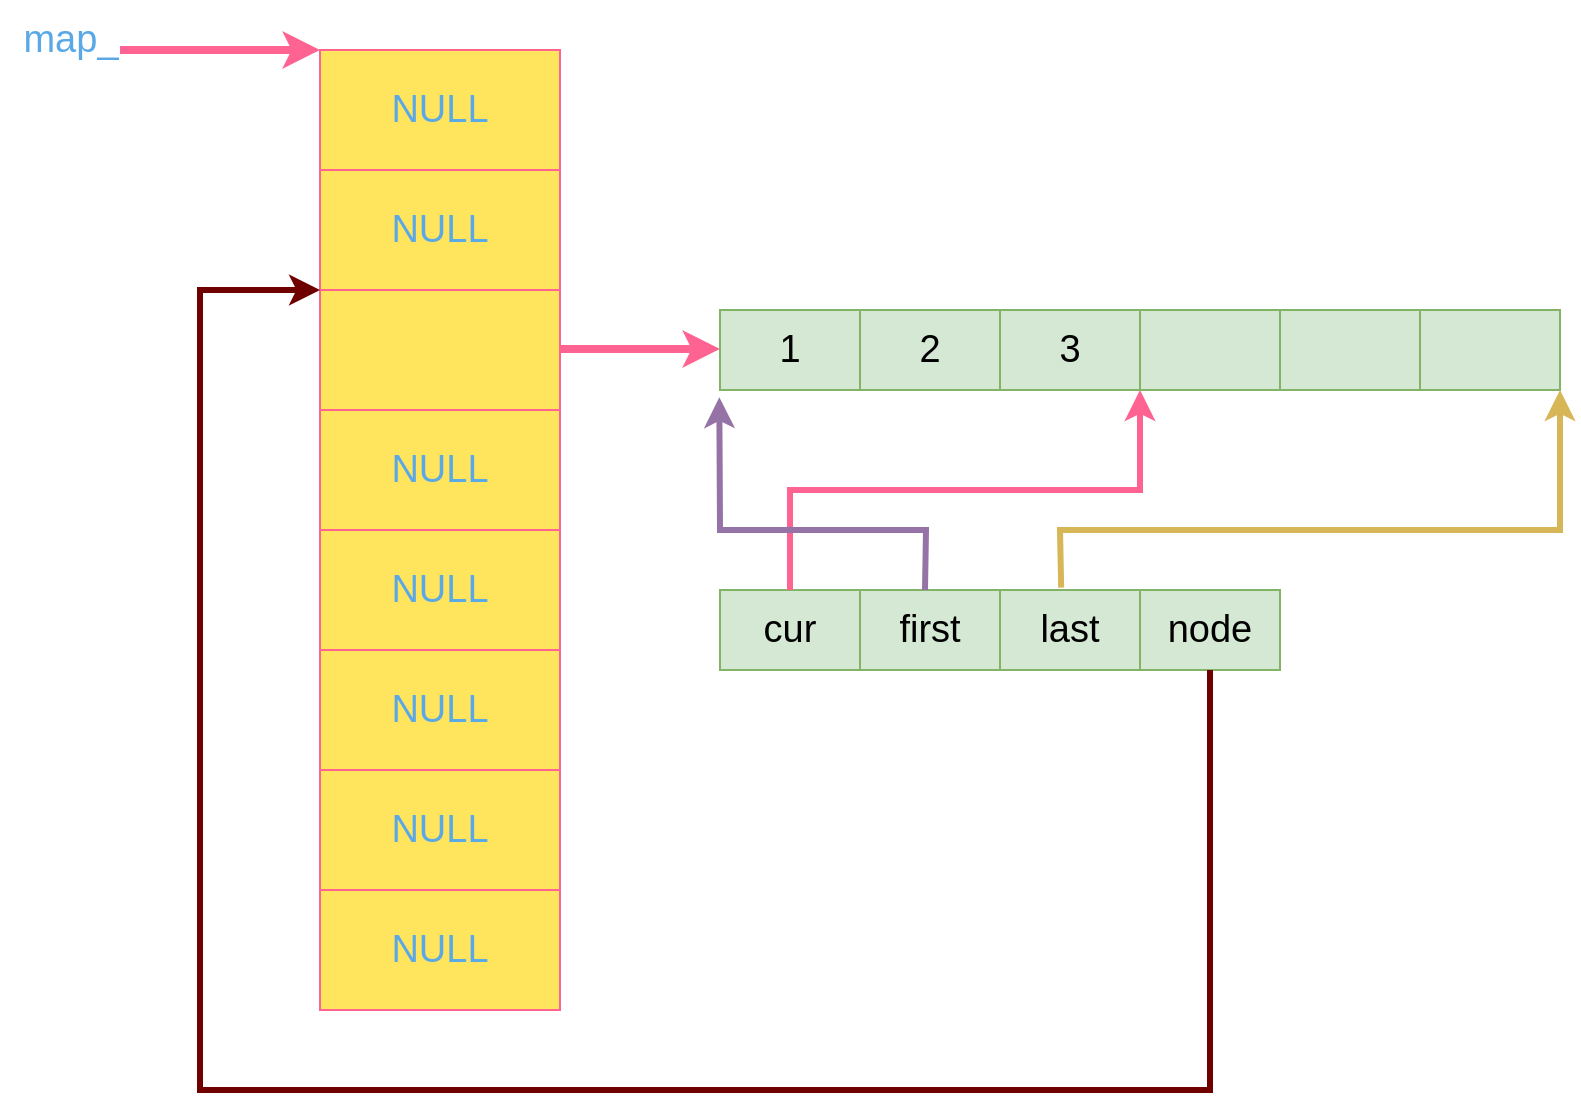 <mxfile version="21.6.9" type="github">
  <diagram name="第 1 页" id="5FYJHHkxqhDt35G1L602">
    <mxGraphModel dx="1149" dy="637" grid="1" gridSize="10" guides="1" tooltips="1" connect="1" arrows="1" fold="1" page="1" pageScale="1" pageWidth="827" pageHeight="1169" math="0" shadow="0">
      <root>
        <mxCell id="0" />
        <mxCell id="1" parent="0" />
        <mxCell id="BzCStRZGAQr5m9LA3WUm-8" value="" style="group;rounded=0;labelBackgroundColor=none;fontColor=#5AA9E6;fontSize=19;" vertex="1" connectable="0" parent="1">
          <mxGeometry x="190" y="120" width="120" height="420" as="geometry" />
        </mxCell>
        <mxCell id="BzCStRZGAQr5m9LA3WUm-1" value="NULL" style="rounded=0;whiteSpace=wrap;html=1;labelBackgroundColor=none;fillColor=#FFE45E;strokeColor=#FF6392;fontColor=#5AA9E6;fontSize=19;" vertex="1" parent="BzCStRZGAQr5m9LA3WUm-8">
          <mxGeometry y="60" width="120" height="60" as="geometry" />
        </mxCell>
        <mxCell id="BzCStRZGAQr5m9LA3WUm-2" value="" style="rounded=0;whiteSpace=wrap;html=1;labelBackgroundColor=none;fillColor=#FFE45E;strokeColor=#FF6392;fontColor=#5AA9E6;fontSize=19;" vertex="1" parent="BzCStRZGAQr5m9LA3WUm-8">
          <mxGeometry y="120" width="120" height="60" as="geometry" />
        </mxCell>
        <mxCell id="BzCStRZGAQr5m9LA3WUm-3" value="NULL" style="rounded=0;whiteSpace=wrap;html=1;labelBackgroundColor=none;fillColor=#FFE45E;strokeColor=#FF6392;fontColor=#5AA9E6;fontSize=19;" vertex="1" parent="BzCStRZGAQr5m9LA3WUm-8">
          <mxGeometry y="180" width="120" height="60" as="geometry" />
        </mxCell>
        <mxCell id="BzCStRZGAQr5m9LA3WUm-4" value="NULL" style="rounded=0;whiteSpace=wrap;html=1;labelBackgroundColor=none;fillColor=#FFE45E;strokeColor=#FF6392;fontColor=#5AA9E6;fontSize=19;" vertex="1" parent="BzCStRZGAQr5m9LA3WUm-8">
          <mxGeometry y="240" width="120" height="60" as="geometry" />
        </mxCell>
        <mxCell id="BzCStRZGAQr5m9LA3WUm-5" value="NULL" style="rounded=0;whiteSpace=wrap;html=1;labelBackgroundColor=none;fillColor=#FFE45E;strokeColor=#FF6392;fontColor=#5AA9E6;fontSize=19;" vertex="1" parent="BzCStRZGAQr5m9LA3WUm-8">
          <mxGeometry y="300" width="120" height="60" as="geometry" />
        </mxCell>
        <mxCell id="BzCStRZGAQr5m9LA3WUm-6" value="NULL" style="rounded=0;whiteSpace=wrap;html=1;labelBackgroundColor=none;fillColor=#FFE45E;strokeColor=#FF6392;fontColor=#5AA9E6;fontSize=19;" vertex="1" parent="BzCStRZGAQr5m9LA3WUm-8">
          <mxGeometry y="360" width="120" height="60" as="geometry" />
        </mxCell>
        <mxCell id="BzCStRZGAQr5m9LA3WUm-7" value="NULL" style="rounded=0;whiteSpace=wrap;html=1;labelBackgroundColor=none;fillColor=#FFE45E;strokeColor=#FF6392;fontColor=#5AA9E6;fontSize=19;" vertex="1" parent="BzCStRZGAQr5m9LA3WUm-8">
          <mxGeometry width="120" height="60" as="geometry" />
        </mxCell>
        <mxCell id="BzCStRZGAQr5m9LA3WUm-18" value="NULL" style="rounded=0;whiteSpace=wrap;html=1;strokeColor=#FF6392;fontColor=#5AA9E6;fillColor=#FFE45E;fontSize=19;" vertex="1" parent="1">
          <mxGeometry x="190" y="540" width="120" height="60" as="geometry" />
        </mxCell>
        <mxCell id="BzCStRZGAQr5m9LA3WUm-20" value="" style="endArrow=classic;html=1;rounded=0;strokeColor=#FF6392;fontColor=#5AA9E6;fillColor=#FFE45E;fontSize=19;strokeWidth=4;" edge="1" parent="1">
          <mxGeometry width="50" height="50" relative="1" as="geometry">
            <mxPoint x="90" y="120" as="sourcePoint" />
            <mxPoint x="190" y="120" as="targetPoint" />
          </mxGeometry>
        </mxCell>
        <mxCell id="BzCStRZGAQr5m9LA3WUm-21" value="map_" style="text;html=1;align=center;verticalAlign=middle;resizable=0;points=[];autosize=1;strokeColor=none;fillColor=none;fontColor=#5AA9E6;fontSize=19;" vertex="1" parent="1">
          <mxGeometry x="30" y="95" width="70" height="40" as="geometry" />
        </mxCell>
        <mxCell id="BzCStRZGAQr5m9LA3WUm-28" value="" style="group;fontSize=19;" vertex="1" connectable="0" parent="1">
          <mxGeometry x="390" y="250" width="420" height="40" as="geometry" />
        </mxCell>
        <mxCell id="BzCStRZGAQr5m9LA3WUm-22" value="1" style="rounded=0;whiteSpace=wrap;html=1;strokeColor=#82b366;fillColor=#d5e8d4;fontSize=19;" vertex="1" parent="BzCStRZGAQr5m9LA3WUm-28">
          <mxGeometry width="70" height="40" as="geometry" />
        </mxCell>
        <mxCell id="BzCStRZGAQr5m9LA3WUm-23" value="2" style="rounded=0;whiteSpace=wrap;html=1;strokeColor=#82b366;fillColor=#d5e8d4;fontSize=19;" vertex="1" parent="BzCStRZGAQr5m9LA3WUm-28">
          <mxGeometry x="70" width="70" height="40" as="geometry" />
        </mxCell>
        <mxCell id="BzCStRZGAQr5m9LA3WUm-24" value="3" style="rounded=0;whiteSpace=wrap;html=1;strokeColor=#82b366;fillColor=#d5e8d4;fontSize=19;" vertex="1" parent="BzCStRZGAQr5m9LA3WUm-28">
          <mxGeometry x="140" width="70" height="40" as="geometry" />
        </mxCell>
        <mxCell id="BzCStRZGAQr5m9LA3WUm-25" value="" style="rounded=0;whiteSpace=wrap;html=1;strokeColor=#82b366;fillColor=#d5e8d4;fontSize=19;" vertex="1" parent="BzCStRZGAQr5m9LA3WUm-28">
          <mxGeometry x="210" width="70" height="40" as="geometry" />
        </mxCell>
        <mxCell id="BzCStRZGAQr5m9LA3WUm-26" value="" style="rounded=0;whiteSpace=wrap;html=1;strokeColor=#82b366;fillColor=#d5e8d4;" vertex="1" parent="BzCStRZGAQr5m9LA3WUm-28">
          <mxGeometry x="280" width="70" height="40" as="geometry" />
        </mxCell>
        <mxCell id="BzCStRZGAQr5m9LA3WUm-27" value="" style="rounded=0;whiteSpace=wrap;html=1;strokeColor=#82b366;fillColor=#d5e8d4;" vertex="1" parent="BzCStRZGAQr5m9LA3WUm-28">
          <mxGeometry x="350" width="70" height="40" as="geometry" />
        </mxCell>
        <mxCell id="BzCStRZGAQr5m9LA3WUm-30" value="" style="endArrow=classic;html=1;rounded=0;strokeColor=#FF6392;fontColor=#5AA9E6;fillColor=#FFE45E;strokeWidth=4;" edge="1" parent="1">
          <mxGeometry width="50" height="50" relative="1" as="geometry">
            <mxPoint x="310" y="269.5" as="sourcePoint" />
            <mxPoint x="390" y="269.5" as="targetPoint" />
          </mxGeometry>
        </mxCell>
        <mxCell id="BzCStRZGAQr5m9LA3WUm-31" value="" style="group;fontSize=19;" vertex="1" connectable="0" parent="1">
          <mxGeometry x="390" y="390" width="420" height="40" as="geometry" />
        </mxCell>
        <mxCell id="BzCStRZGAQr5m9LA3WUm-32" value="cur" style="rounded=0;whiteSpace=wrap;html=1;strokeColor=#82b366;fillColor=#d5e8d4;fontSize=19;" vertex="1" parent="BzCStRZGAQr5m9LA3WUm-31">
          <mxGeometry width="70" height="40" as="geometry" />
        </mxCell>
        <mxCell id="BzCStRZGAQr5m9LA3WUm-33" value="first" style="rounded=0;whiteSpace=wrap;html=1;strokeColor=#82b366;fillColor=#d5e8d4;fontSize=19;" vertex="1" parent="BzCStRZGAQr5m9LA3WUm-31">
          <mxGeometry x="70" width="70" height="40" as="geometry" />
        </mxCell>
        <mxCell id="BzCStRZGAQr5m9LA3WUm-34" value="last" style="rounded=0;whiteSpace=wrap;html=1;strokeColor=#82b366;fillColor=#d5e8d4;fontSize=19;" vertex="1" parent="BzCStRZGAQr5m9LA3WUm-31">
          <mxGeometry x="140" width="70" height="40" as="geometry" />
        </mxCell>
        <mxCell id="BzCStRZGAQr5m9LA3WUm-35" value="node" style="rounded=0;whiteSpace=wrap;html=1;strokeColor=#82b366;fillColor=#d5e8d4;fontSize=19;" vertex="1" parent="BzCStRZGAQr5m9LA3WUm-31">
          <mxGeometry x="210" width="70" height="40" as="geometry" />
        </mxCell>
        <mxCell id="BzCStRZGAQr5m9LA3WUm-42" value="" style="endArrow=classic;html=1;rounded=0;strokeColor=#FF6392;fontColor=#5AA9E6;fillColor=#FFE45E;exitX=0.5;exitY=0;exitDx=0;exitDy=0;entryX=0;entryY=1;entryDx=0;entryDy=0;strokeWidth=3;" edge="1" parent="1" source="BzCStRZGAQr5m9LA3WUm-32" target="BzCStRZGAQr5m9LA3WUm-25">
          <mxGeometry width="50" height="50" relative="1" as="geometry">
            <mxPoint x="590" y="340" as="sourcePoint" />
            <mxPoint x="640" y="290" as="targetPoint" />
            <Array as="points">
              <mxPoint x="425" y="340" />
              <mxPoint x="600" y="340" />
            </Array>
          </mxGeometry>
        </mxCell>
        <mxCell id="BzCStRZGAQr5m9LA3WUm-43" value="" style="endArrow=classic;html=1;rounded=0;strokeColor=#9673a6;fontColor=#5AA9E6;fillColor=#e1d5e7;exitX=0.5;exitY=0;exitDx=0;exitDy=0;entryX=-0.005;entryY=1.09;entryDx=0;entryDy=0;entryPerimeter=0;strokeWidth=3;" edge="1" parent="1" target="BzCStRZGAQr5m9LA3WUm-22">
          <mxGeometry width="50" height="50" relative="1" as="geometry">
            <mxPoint x="492.5" y="390" as="sourcePoint" />
            <mxPoint x="707.5" y="290" as="targetPoint" />
            <Array as="points">
              <mxPoint x="493" y="360" />
              <mxPoint x="390" y="360" />
            </Array>
          </mxGeometry>
        </mxCell>
        <mxCell id="BzCStRZGAQr5m9LA3WUm-44" value="" style="endArrow=classic;html=1;rounded=0;strokeColor=#d6b656;fontColor=#5AA9E6;fillColor=#fff2cc;exitX=0.437;exitY=-0.029;exitDx=0;exitDy=0;exitPerimeter=0;strokeWidth=3;" edge="1" parent="1" source="BzCStRZGAQr5m9LA3WUm-34">
          <mxGeometry width="50" height="50" relative="1" as="geometry">
            <mxPoint x="595" y="390" as="sourcePoint" />
            <mxPoint x="810" y="290" as="targetPoint" />
            <Array as="points">
              <mxPoint x="560" y="360" />
              <mxPoint x="810" y="360" />
            </Array>
          </mxGeometry>
        </mxCell>
        <mxCell id="BzCStRZGAQr5m9LA3WUm-45" value="" style="endArrow=classic;html=1;rounded=0;strokeColor=#6F0000;fontColor=#5AA9E6;fillColor=#a20025;exitX=0.5;exitY=1;exitDx=0;exitDy=0;strokeWidth=3;" edge="1" parent="1" source="BzCStRZGAQr5m9LA3WUm-35">
          <mxGeometry width="50" height="50" relative="1" as="geometry">
            <mxPoint x="510" y="440" as="sourcePoint" />
            <mxPoint x="190" y="240" as="targetPoint" />
            <Array as="points">
              <mxPoint x="635" y="640" />
              <mxPoint x="130" y="640" />
              <mxPoint x="130" y="440" />
              <mxPoint x="130" y="240" />
            </Array>
          </mxGeometry>
        </mxCell>
      </root>
    </mxGraphModel>
  </diagram>
</mxfile>
